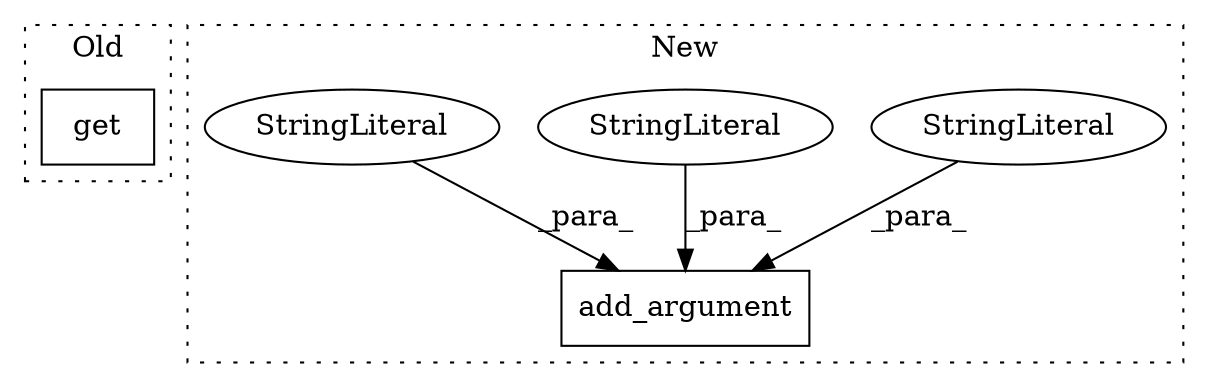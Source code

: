 digraph G {
subgraph cluster0 {
1 [label="get" a="32" s="6972,6995" l="4,1" shape="box"];
label = "Old";
style="dotted";
}
subgraph cluster1 {
2 [label="add_argument" a="32" s="6984,7034" l="13,1" shape="box"];
3 [label="StringLiteral" a="45" s="7009" l="2" shape="ellipse"];
4 [label="StringLiteral" a="45" s="6997" l="11" shape="ellipse"];
5 [label="StringLiteral" a="45" s="7019" l="15" shape="ellipse"];
label = "New";
style="dotted";
}
3 -> 2 [label="_para_"];
4 -> 2 [label="_para_"];
5 -> 2 [label="_para_"];
}